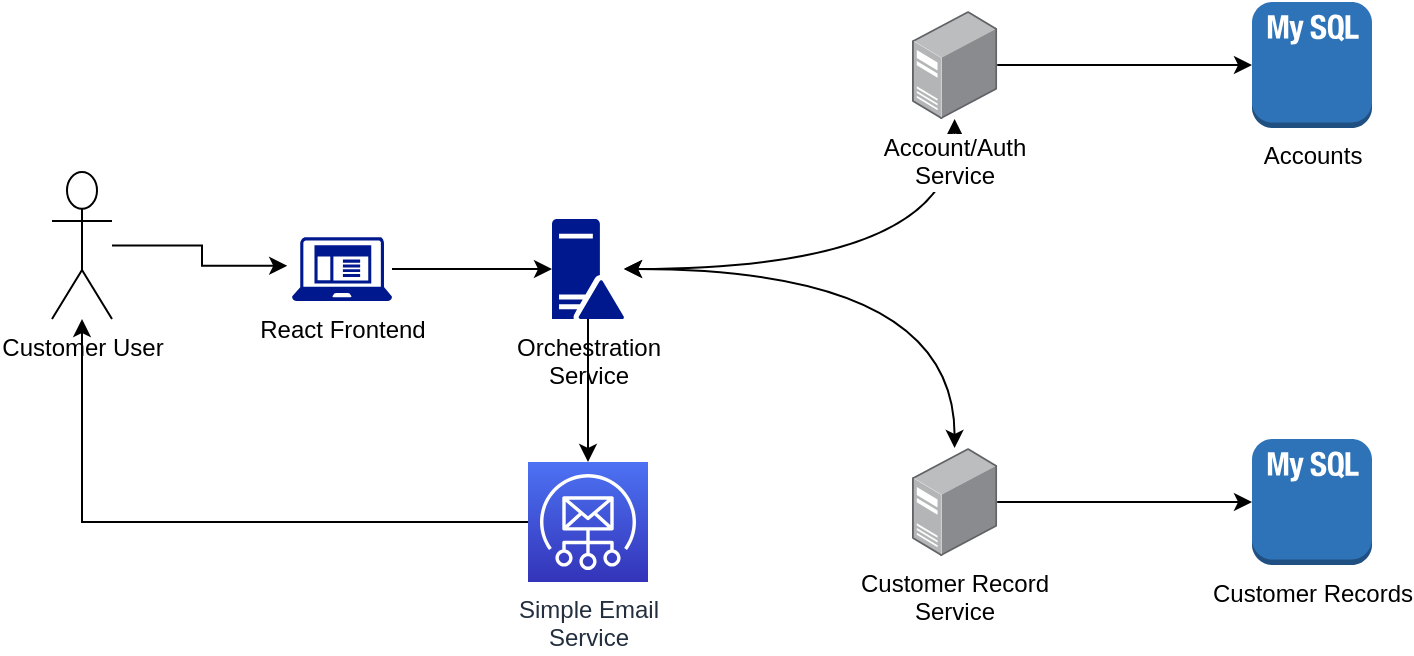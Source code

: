 <mxfile version="13.9.9" type="device"><diagram id="kgpKYQtTHZ0yAKxKKP6v" name="Page-1"><mxGraphModel dx="1088" dy="968" grid="1" gridSize="10" guides="1" tooltips="1" connect="1" arrows="1" fold="1" page="1" pageScale="1" pageWidth="850" pageHeight="1100" math="0" shadow="0"><root><mxCell id="0"/><mxCell id="1" parent="0"/><mxCell id="KjNBdNtMlRG9zM1nwmQe-12" style="edgeStyle=orthogonalEdgeStyle;rounded=0;orthogonalLoop=1;jettySize=auto;html=1;entryX=-0.048;entryY=0.45;entryDx=0;entryDy=0;entryPerimeter=0;" edge="1" parent="1" source="KjNBdNtMlRG9zM1nwmQe-1" target="KjNBdNtMlRG9zM1nwmQe-2"><mxGeometry relative="1" as="geometry"/></mxCell><mxCell id="KjNBdNtMlRG9zM1nwmQe-1" value="Customer User" style="shape=umlActor;verticalLabelPosition=bottom;verticalAlign=top;html=1;outlineConnect=0;" vertex="1" parent="1"><mxGeometry x="80" y="185" width="30" height="73.5" as="geometry"/></mxCell><mxCell id="KjNBdNtMlRG9zM1nwmQe-13" style="edgeStyle=orthogonalEdgeStyle;rounded=0;orthogonalLoop=1;jettySize=auto;html=1;" edge="1" parent="1" source="KjNBdNtMlRG9zM1nwmQe-2" target="KjNBdNtMlRG9zM1nwmQe-3"><mxGeometry relative="1" as="geometry"/></mxCell><mxCell id="KjNBdNtMlRG9zM1nwmQe-2" value="React Frontend" style="aspect=fixed;pointerEvents=1;shadow=0;dashed=0;html=1;strokeColor=none;labelPosition=center;verticalLabelPosition=bottom;verticalAlign=top;align=center;fillColor=#00188D;shape=mxgraph.mscae.enterprise.client_application" vertex="1" parent="1"><mxGeometry x="200" y="217.5" width="50" height="32" as="geometry"/></mxCell><mxCell id="KjNBdNtMlRG9zM1nwmQe-14" style="edgeStyle=orthogonalEdgeStyle;orthogonalLoop=1;jettySize=auto;html=1;curved=1;startArrow=classic;startFill=1;" edge="1" parent="1" source="KjNBdNtMlRG9zM1nwmQe-3" target="KjNBdNtMlRG9zM1nwmQe-4"><mxGeometry relative="1" as="geometry"/></mxCell><mxCell id="KjNBdNtMlRG9zM1nwmQe-15" style="edgeStyle=orthogonalEdgeStyle;orthogonalLoop=1;jettySize=auto;html=1;curved=1;startArrow=classic;startFill=1;" edge="1" parent="1" source="KjNBdNtMlRG9zM1nwmQe-3" target="KjNBdNtMlRG9zM1nwmQe-5"><mxGeometry relative="1" as="geometry"/></mxCell><mxCell id="KjNBdNtMlRG9zM1nwmQe-19" style="edgeStyle=orthogonalEdgeStyle;rounded=0;orthogonalLoop=1;jettySize=auto;html=1;" edge="1" parent="1" source="KjNBdNtMlRG9zM1nwmQe-3" target="KjNBdNtMlRG9zM1nwmQe-18"><mxGeometry relative="1" as="geometry"/></mxCell><mxCell id="KjNBdNtMlRG9zM1nwmQe-3" value="Orchestration&lt;br&gt;Service" style="aspect=fixed;pointerEvents=1;shadow=0;dashed=0;html=1;strokeColor=none;labelPosition=center;verticalLabelPosition=bottom;verticalAlign=top;align=center;fillColor=#00188D;shape=mxgraph.mscae.enterprise.domain_controller" vertex="1" parent="1"><mxGeometry x="330" y="208.5" width="36" height="50" as="geometry"/></mxCell><mxCell id="KjNBdNtMlRG9zM1nwmQe-17" style="edgeStyle=orthogonalEdgeStyle;rounded=0;orthogonalLoop=1;jettySize=auto;html=1;" edge="1" parent="1" source="KjNBdNtMlRG9zM1nwmQe-4" target="KjNBdNtMlRG9zM1nwmQe-6"><mxGeometry relative="1" as="geometry"/></mxCell><mxCell id="KjNBdNtMlRG9zM1nwmQe-4" value="Account/Auth&lt;br&gt;Service" style="points=[];aspect=fixed;html=1;align=center;shadow=0;dashed=0;image;image=img/lib/allied_telesis/computer_and_terminals/Server_Desktop.svg;" vertex="1" parent="1"><mxGeometry x="510" y="104.5" width="42.6" height="54" as="geometry"/></mxCell><mxCell id="KjNBdNtMlRG9zM1nwmQe-16" style="edgeStyle=orthogonalEdgeStyle;rounded=0;orthogonalLoop=1;jettySize=auto;html=1;" edge="1" parent="1" source="KjNBdNtMlRG9zM1nwmQe-5" target="KjNBdNtMlRG9zM1nwmQe-7"><mxGeometry relative="1" as="geometry"/></mxCell><mxCell id="KjNBdNtMlRG9zM1nwmQe-5" value="Customer Record&lt;br&gt;Service" style="points=[];aspect=fixed;html=1;align=center;shadow=0;dashed=0;image;image=img/lib/allied_telesis/computer_and_terminals/Server_Desktop.svg;" vertex="1" parent="1"><mxGeometry x="510" y="323" width="42.6" height="54" as="geometry"/></mxCell><mxCell id="KjNBdNtMlRG9zM1nwmQe-6" value="Accounts" style="outlineConnect=0;dashed=0;verticalLabelPosition=bottom;verticalAlign=top;align=center;html=1;shape=mxgraph.aws3.mysql_db_instance_2;fillColor=#2E73B8;gradientColor=none;" vertex="1" parent="1"><mxGeometry x="680" y="100" width="60" height="63" as="geometry"/></mxCell><mxCell id="KjNBdNtMlRG9zM1nwmQe-7" value="Customer Records" style="outlineConnect=0;dashed=0;verticalLabelPosition=bottom;verticalAlign=top;align=center;html=1;shape=mxgraph.aws3.mysql_db_instance_2;fillColor=#2E73B8;gradientColor=none;" vertex="1" parent="1"><mxGeometry x="680" y="318.5" width="60" height="63" as="geometry"/></mxCell><mxCell id="KjNBdNtMlRG9zM1nwmQe-20" style="edgeStyle=orthogonalEdgeStyle;rounded=0;orthogonalLoop=1;jettySize=auto;html=1;" edge="1" parent="1" source="KjNBdNtMlRG9zM1nwmQe-18" target="KjNBdNtMlRG9zM1nwmQe-1"><mxGeometry relative="1" as="geometry"/></mxCell><mxCell id="KjNBdNtMlRG9zM1nwmQe-18" value="Simple Email&lt;br&gt;Service" style="outlineConnect=0;fontColor=#232F3E;gradientColor=#4D72F3;gradientDirection=north;fillColor=#3334B9;strokeColor=#ffffff;dashed=0;verticalLabelPosition=bottom;verticalAlign=top;align=center;html=1;fontSize=12;fontStyle=0;aspect=fixed;shape=mxgraph.aws4.resourceIcon;resIcon=mxgraph.aws4.simple_email_service;" vertex="1" parent="1"><mxGeometry x="318" y="330" width="60" height="60" as="geometry"/></mxCell></root></mxGraphModel></diagram></mxfile>